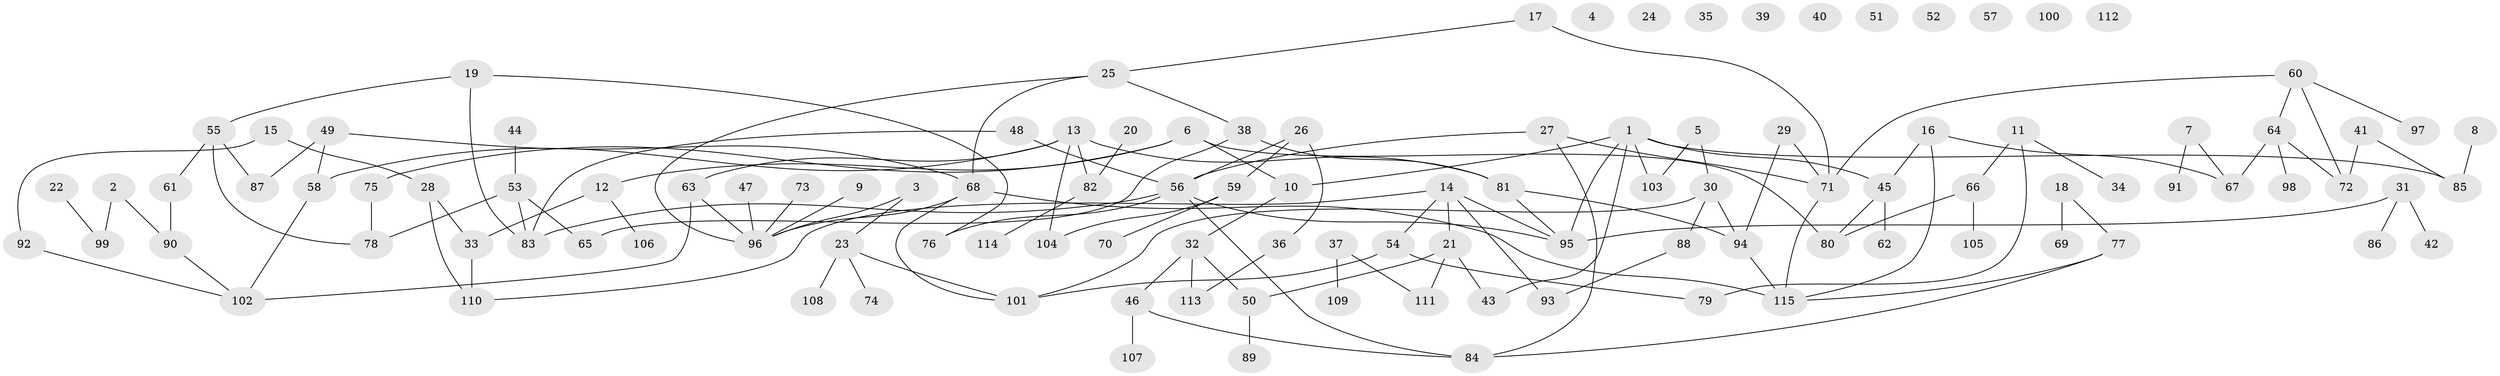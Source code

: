 // coarse degree distribution, {6: 0.08196721311475409, 4: 0.09836065573770492, 7: 0.04918032786885246, 2: 0.2786885245901639, 3: 0.21311475409836064, 5: 0.04918032786885246, 8: 0.01639344262295082, 1: 0.21311475409836064}
// Generated by graph-tools (version 1.1) at 2025/47/03/04/25 22:47:55]
// undirected, 115 vertices, 140 edges
graph export_dot {
  node [color=gray90,style=filled];
  1;
  2;
  3;
  4;
  5;
  6;
  7;
  8;
  9;
  10;
  11;
  12;
  13;
  14;
  15;
  16;
  17;
  18;
  19;
  20;
  21;
  22;
  23;
  24;
  25;
  26;
  27;
  28;
  29;
  30;
  31;
  32;
  33;
  34;
  35;
  36;
  37;
  38;
  39;
  40;
  41;
  42;
  43;
  44;
  45;
  46;
  47;
  48;
  49;
  50;
  51;
  52;
  53;
  54;
  55;
  56;
  57;
  58;
  59;
  60;
  61;
  62;
  63;
  64;
  65;
  66;
  67;
  68;
  69;
  70;
  71;
  72;
  73;
  74;
  75;
  76;
  77;
  78;
  79;
  80;
  81;
  82;
  83;
  84;
  85;
  86;
  87;
  88;
  89;
  90;
  91;
  92;
  93;
  94;
  95;
  96;
  97;
  98;
  99;
  100;
  101;
  102;
  103;
  104;
  105;
  106;
  107;
  108;
  109;
  110;
  111;
  112;
  113;
  114;
  115;
  1 -- 10;
  1 -- 43;
  1 -- 45;
  1 -- 85;
  1 -- 95;
  1 -- 103;
  2 -- 90;
  2 -- 99;
  3 -- 23;
  3 -- 96;
  5 -- 30;
  5 -- 103;
  6 -- 10;
  6 -- 12;
  6 -- 75;
  6 -- 80;
  7 -- 67;
  7 -- 91;
  8 -- 85;
  9 -- 96;
  10 -- 32;
  11 -- 34;
  11 -- 66;
  11 -- 79;
  12 -- 33;
  12 -- 106;
  13 -- 58;
  13 -- 63;
  13 -- 81;
  13 -- 82;
  13 -- 104;
  14 -- 21;
  14 -- 54;
  14 -- 93;
  14 -- 95;
  14 -- 110;
  15 -- 28;
  15 -- 92;
  16 -- 45;
  16 -- 67;
  16 -- 115;
  17 -- 25;
  17 -- 71;
  18 -- 69;
  18 -- 77;
  19 -- 55;
  19 -- 76;
  19 -- 83;
  20 -- 82;
  21 -- 43;
  21 -- 50;
  21 -- 111;
  22 -- 99;
  23 -- 74;
  23 -- 101;
  23 -- 108;
  25 -- 38;
  25 -- 68;
  25 -- 96;
  26 -- 36;
  26 -- 56;
  26 -- 59;
  27 -- 56;
  27 -- 71;
  27 -- 84;
  28 -- 33;
  28 -- 110;
  29 -- 71;
  29 -- 94;
  30 -- 88;
  30 -- 94;
  30 -- 101;
  31 -- 42;
  31 -- 86;
  31 -- 95;
  32 -- 46;
  32 -- 50;
  32 -- 113;
  33 -- 110;
  36 -- 113;
  37 -- 109;
  37 -- 111;
  38 -- 65;
  38 -- 81;
  41 -- 72;
  41 -- 85;
  44 -- 53;
  45 -- 62;
  45 -- 80;
  46 -- 84;
  46 -- 107;
  47 -- 96;
  48 -- 56;
  48 -- 83;
  49 -- 58;
  49 -- 68;
  49 -- 87;
  50 -- 89;
  53 -- 65;
  53 -- 78;
  53 -- 83;
  54 -- 79;
  54 -- 101;
  55 -- 61;
  55 -- 78;
  55 -- 87;
  56 -- 76;
  56 -- 83;
  56 -- 84;
  56 -- 95;
  58 -- 102;
  59 -- 70;
  59 -- 104;
  60 -- 64;
  60 -- 71;
  60 -- 72;
  60 -- 97;
  61 -- 90;
  63 -- 96;
  63 -- 102;
  64 -- 67;
  64 -- 72;
  64 -- 98;
  66 -- 80;
  66 -- 105;
  68 -- 96;
  68 -- 101;
  68 -- 115;
  71 -- 115;
  73 -- 96;
  75 -- 78;
  77 -- 84;
  77 -- 115;
  81 -- 94;
  81 -- 95;
  82 -- 114;
  88 -- 93;
  90 -- 102;
  92 -- 102;
  94 -- 115;
}
